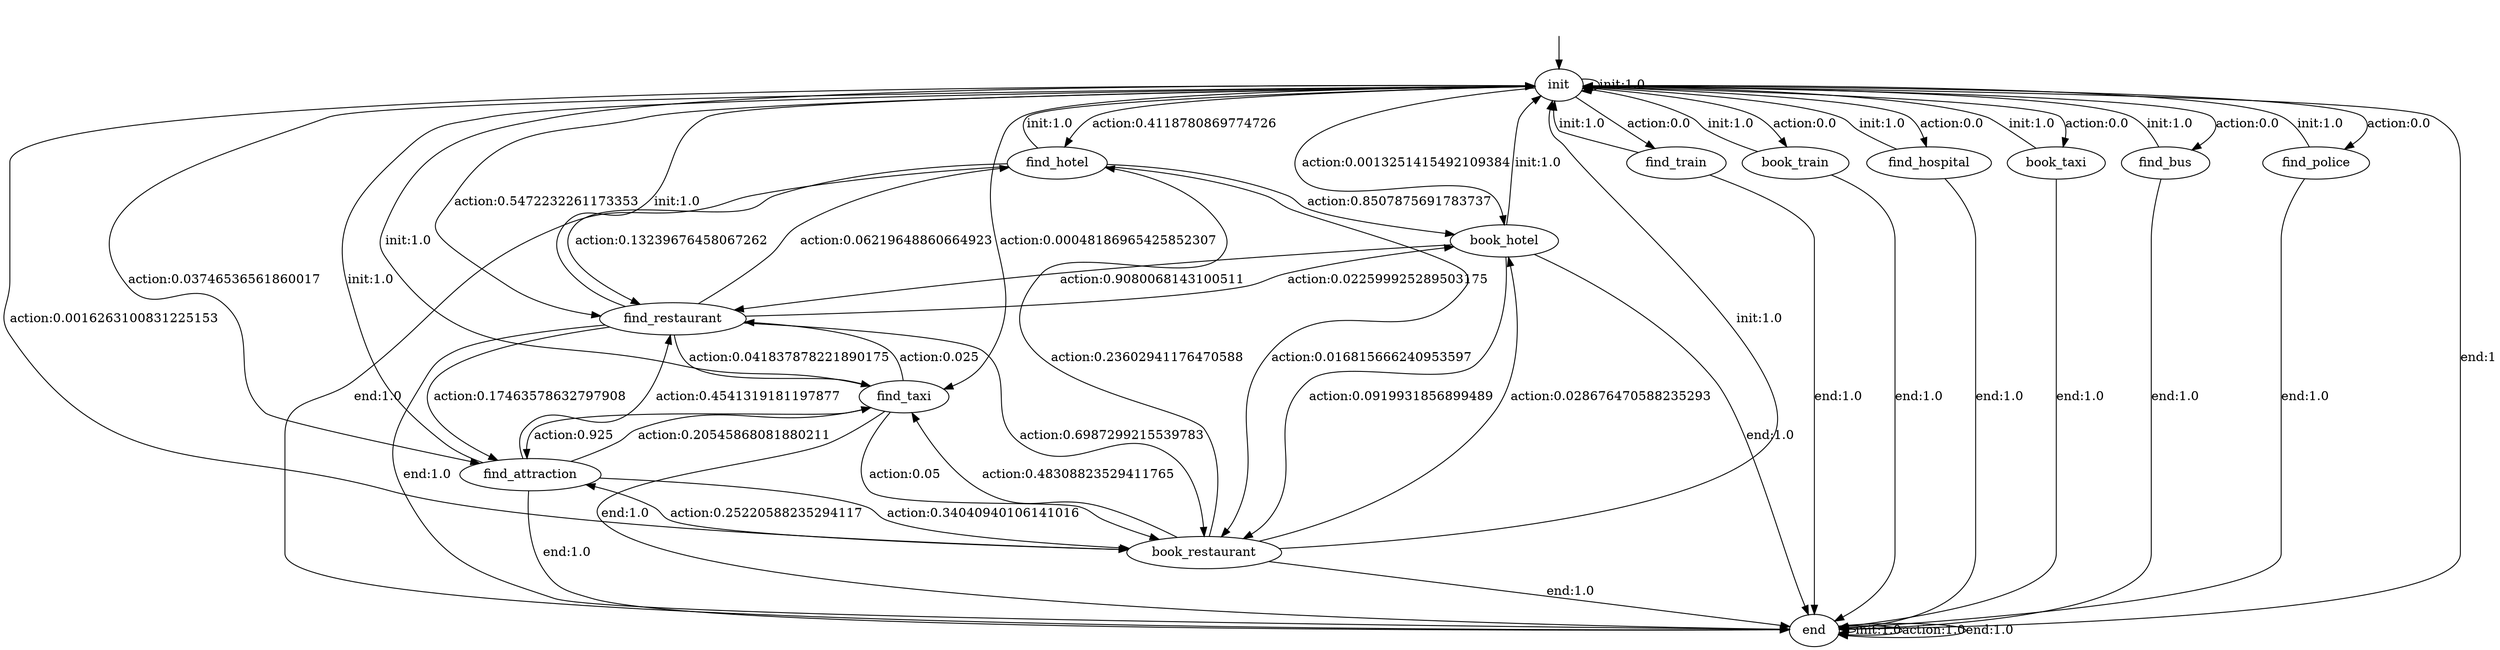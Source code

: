 digraph learned_mdp {
s0 [label="init"];
s1 [label="find_hotel"];
s2 [label="book_hotel"];
s3 [label="find_train"];
s4 [label="book_train"];
s5 [label="find_attraction"];
s6 [label="find_restaurant"];
s7 [label="book_restaurant"];
s8 [label="find_hospital"];
s9 [label="book_taxi"];
s10 [label="find_taxi"];
s11 [label="find_bus"];
s12 [label="find_police"];
s13 [label="end"];
s0 -> s0  [label="init:1.0"];
s0 -> s1  [label="action:0.4118780869774726"];
s0 -> s2  [label="action:0.0013251415492109384"];
s0 -> s3  [label="action:0.0"];
s0 -> s4  [label="action:0.0"];
s0 -> s5  [label="action:0.03746536561860017"];
s0 -> s6  [label="action:0.5472232261173353"];
s0 -> s7  [label="action:0.0016263100831225153"];
s0 -> s8  [label="action:0.0"];
s0 -> s9  [label="action:0.0"];
s0 -> s10  [label="action:0.00048186965425852307"];
s0 -> s11  [label="action:0.0"];
s0 -> s12  [label="action:0.0"];
s0 -> s13  [label="end:1"];
s1 -> s0  [label="init:1.0"];
s1 -> s2  [label="action:0.8507875691783737"];
s1 -> s6  [label="action:0.13239676458067262"];
s1 -> s7  [label="action:0.016815666240953597"];
s1 -> s13 [label="end:1.0"];
s2 -> s0  [label="init:1.0"];
s2 -> s6  [label="action:0.9080068143100511"];
s2 -> s7  [label="action:0.0919931856899489"];
s2 -> s13 [label="end:1.0"];
s3 -> s0  [label="init:1.0"];
s3 -> s13 [label="end:1.0"];
s4 -> s0  [label="init:1.0"];
s4 -> s13 [label="end:1.0"];
s5 -> s0  [label="init:1.0"];
s5 -> s6  [label="action:0.4541319181197877"];
s5 -> s7  [label="action:0.34040940106141016"];
s5 -> s10  [label="action:0.20545868081880211"];
s5 -> s13 [label="end:1.0"];
s6 -> s0  [label="init:1.0"];
s6 -> s1  [label="action:0.06219648860664923"];
s6 -> s2  [label="action:0.022599925289503175"];
s6 -> s5  [label="action:0.17463578632797908"];
s6 -> s7  [label="action:0.6987299215539783"];
s6 -> s10  [label="action:0.041837878221890175"];
s6 -> s13 [label="end:1.0"];
s7 -> s0  [label="init:1.0"];
s7 -> s1  [label="action:0.23602941176470588"];
s7 -> s2  [label="action:0.028676470588235293"];
s7 -> s5  [label="action:0.25220588235294117"];
s7 -> s10  [label="action:0.48308823529411765"];
s7 -> s13 [label="end:1.0"];
s8 -> s0  [label="init:1.0"];
s8 -> s13 [label="end:1.0"];
s9 -> s0  [label="init:1.0"];
s9 -> s13 [label="end:1.0"];
s10 -> s0  [label="init:1.0"];
s10 -> s5  [label="action:0.925"];
s10 -> s6  [label="action:0.025"];
s10 -> s7  [label="action:0.05"];
s10 -> s13 [label="end:1.0"];
s11 -> s0  [label="init:1.0"];
s11 -> s13 [label="end:1.0"];
s12 -> s0  [label="init:1.0"];
s12 -> s13 [label="end:1.0"];
s13 -> s13 [label="init:1.0"];
s13 -> s13  [label="action:1.0"];
s13 -> s13  [label="end:1.0"];
__start0 [label="", shape=none];
__start0 -> s0  [label=""];
}